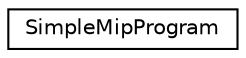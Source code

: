digraph "Graphical Class Hierarchy"
{
 // LATEX_PDF_SIZE
  edge [fontname="Helvetica",fontsize="10",labelfontname="Helvetica",labelfontsize="10"];
  node [fontname="Helvetica",fontsize="10",shape=record];
  rankdir="LR";
  Node0 [label="SimpleMipProgram",height=0.2,width=0.4,color="black", fillcolor="white", style="filled",URL="$classSimpleMipProgram.html",tooltip=" "];
}
